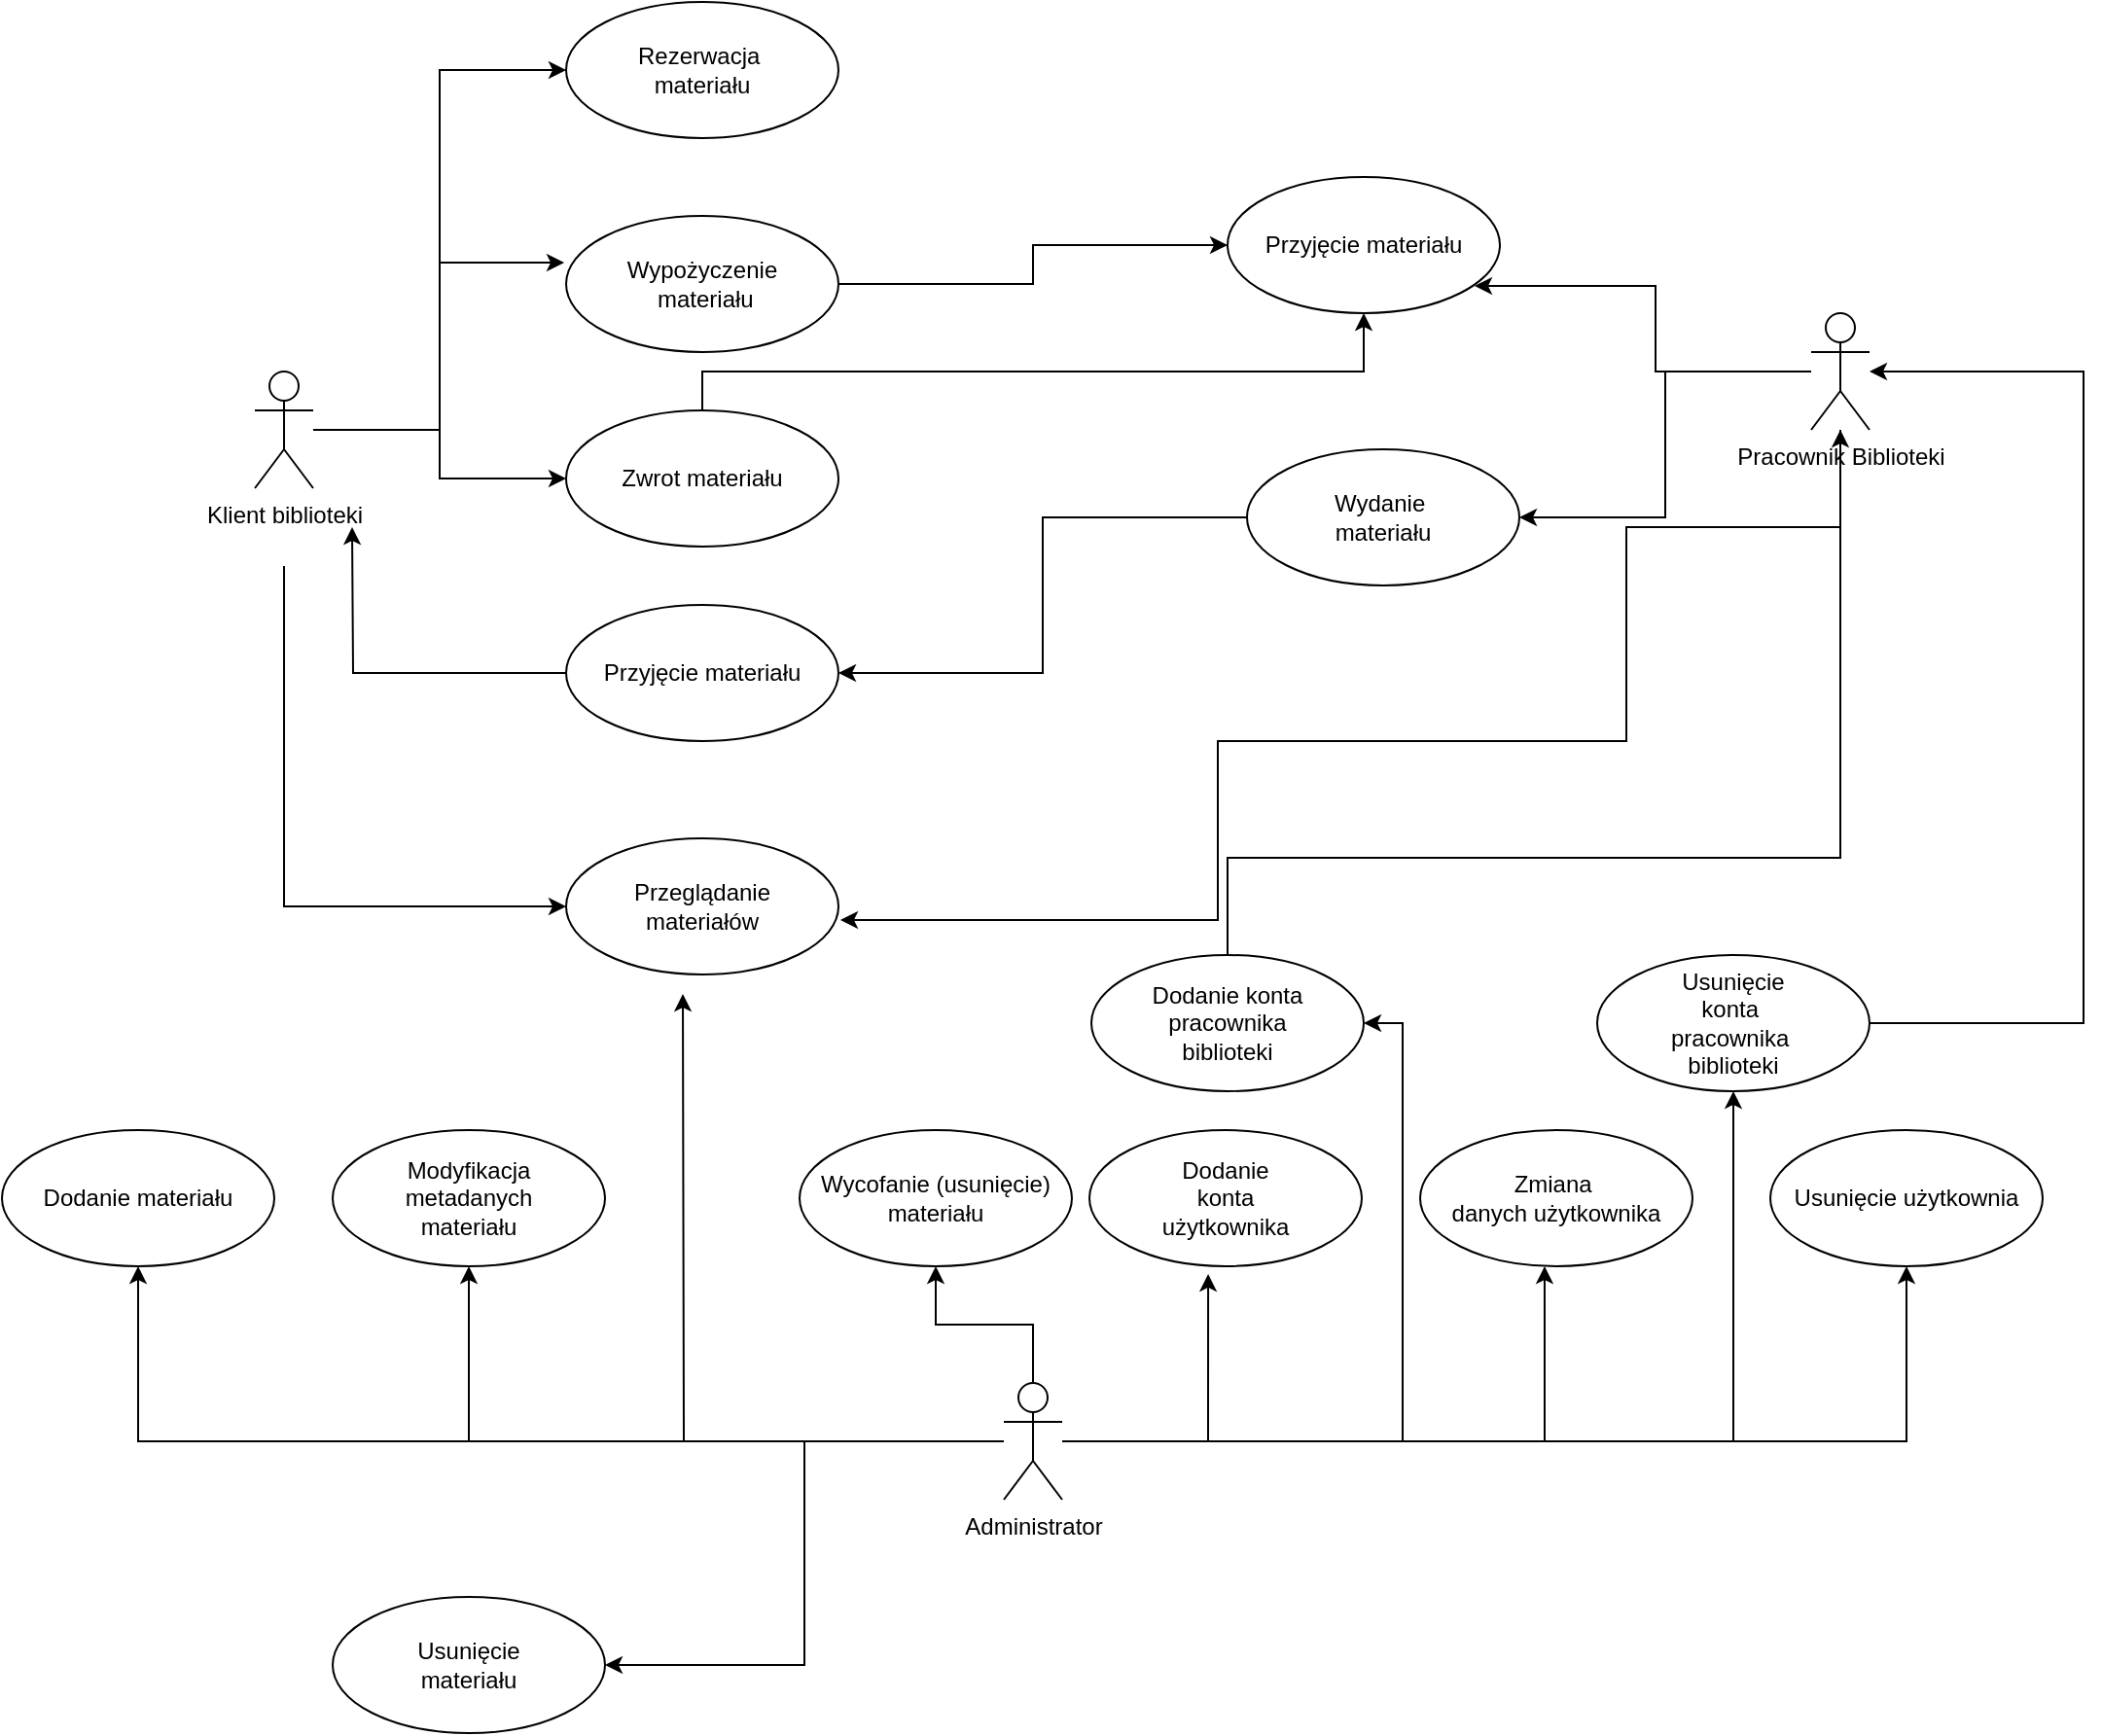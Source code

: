 <mxfile version="16.0.0" type="github">
  <diagram name="Page-1" id="e7e014a7-5840-1c2e-5031-d8a46d1fe8dd">
    <mxGraphModel dx="946" dy="570" grid="1" gridSize="10" guides="1" tooltips="1" connect="1" arrows="1" fold="1" page="1" pageScale="1" pageWidth="1169" pageHeight="826" background="none" math="0" shadow="0">
      <root>
        <mxCell id="0" />
        <mxCell id="1" parent="0" />
        <mxCell id="8aos3k-wgXRzJJYhK1MH-10" style="edgeStyle=orthogonalEdgeStyle;rounded=0;orthogonalLoop=1;jettySize=auto;html=1;entryX=-0.007;entryY=0.343;entryDx=0;entryDy=0;entryPerimeter=0;" edge="1" parent="1" source="0x0wc2zP2PB0x8VYFkZm-41" target="0x0wc2zP2PB0x8VYFkZm-42">
          <mxGeometry relative="1" as="geometry" />
        </mxCell>
        <mxCell id="8aos3k-wgXRzJJYhK1MH-11" style="edgeStyle=orthogonalEdgeStyle;rounded=0;orthogonalLoop=1;jettySize=auto;html=1;entryX=0;entryY=0.5;entryDx=0;entryDy=0;" edge="1" parent="1" source="0x0wc2zP2PB0x8VYFkZm-41" target="8aos3k-wgXRzJJYhK1MH-2">
          <mxGeometry relative="1" as="geometry" />
        </mxCell>
        <mxCell id="8aos3k-wgXRzJJYhK1MH-12" style="edgeStyle=orthogonalEdgeStyle;rounded=0;orthogonalLoop=1;jettySize=auto;html=1;" edge="1" parent="1" target="8aos3k-wgXRzJJYhK1MH-6">
          <mxGeometry relative="1" as="geometry">
            <mxPoint x="215" y="370" as="sourcePoint" />
            <Array as="points">
              <mxPoint x="215" y="545" />
            </Array>
          </mxGeometry>
        </mxCell>
        <mxCell id="8aos3k-wgXRzJJYhK1MH-31" style="edgeStyle=orthogonalEdgeStyle;rounded=0;orthogonalLoop=1;jettySize=auto;html=1;entryX=0;entryY=0.5;entryDx=0;entryDy=0;" edge="1" parent="1" source="0x0wc2zP2PB0x8VYFkZm-41" target="8aos3k-wgXRzJJYhK1MH-30">
          <mxGeometry relative="1" as="geometry" />
        </mxCell>
        <mxCell id="0x0wc2zP2PB0x8VYFkZm-41" value="Klient biblioteki&lt;br&gt;" style="shape=umlActor;verticalLabelPosition=bottom;verticalAlign=top;html=1;" parent="1" vertex="1">
          <mxGeometry x="200" y="270" width="30" height="60" as="geometry" />
        </mxCell>
        <mxCell id="8aos3k-wgXRzJJYhK1MH-14" style="edgeStyle=orthogonalEdgeStyle;rounded=0;orthogonalLoop=1;jettySize=auto;html=1;" edge="1" parent="1" source="0x0wc2zP2PB0x8VYFkZm-42" target="8aos3k-wgXRzJJYhK1MH-5">
          <mxGeometry relative="1" as="geometry" />
        </mxCell>
        <mxCell id="0x0wc2zP2PB0x8VYFkZm-42" value="Wypożyczenie&lt;br&gt;&amp;nbsp;materiału" style="ellipse;whiteSpace=wrap;html=1;" parent="1" vertex="1">
          <mxGeometry x="360" y="190" width="140" height="70" as="geometry" />
        </mxCell>
        <mxCell id="8aos3k-wgXRzJJYhK1MH-15" style="edgeStyle=orthogonalEdgeStyle;rounded=0;orthogonalLoop=1;jettySize=auto;html=1;" edge="1" parent="1" source="8aos3k-wgXRzJJYhK1MH-2" target="8aos3k-wgXRzJJYhK1MH-5">
          <mxGeometry relative="1" as="geometry">
            <Array as="points">
              <mxPoint x="430" y="270" />
              <mxPoint x="770" y="270" />
            </Array>
          </mxGeometry>
        </mxCell>
        <mxCell id="8aos3k-wgXRzJJYhK1MH-2" value="Zwrot materiału" style="ellipse;whiteSpace=wrap;html=1;" vertex="1" parent="1">
          <mxGeometry x="360" y="290" width="140" height="70" as="geometry" />
        </mxCell>
        <mxCell id="8aos3k-wgXRzJJYhK1MH-9" style="edgeStyle=orthogonalEdgeStyle;rounded=0;orthogonalLoop=1;jettySize=auto;html=1;entryX=0.907;entryY=0.8;entryDx=0;entryDy=0;entryPerimeter=0;" edge="1" parent="1" source="8aos3k-wgXRzJJYhK1MH-4" target="8aos3k-wgXRzJJYhK1MH-5">
          <mxGeometry relative="1" as="geometry" />
        </mxCell>
        <mxCell id="8aos3k-wgXRzJJYhK1MH-13" style="edgeStyle=orthogonalEdgeStyle;rounded=0;orthogonalLoop=1;jettySize=auto;html=1;entryX=1.007;entryY=0.6;entryDx=0;entryDy=0;entryPerimeter=0;" edge="1" parent="1" source="8aos3k-wgXRzJJYhK1MH-4" target="8aos3k-wgXRzJJYhK1MH-6">
          <mxGeometry relative="1" as="geometry">
            <Array as="points">
              <mxPoint x="1015" y="350" />
              <mxPoint x="905" y="350" />
              <mxPoint x="905" y="460" />
              <mxPoint x="695" y="460" />
              <mxPoint x="695" y="552" />
            </Array>
          </mxGeometry>
        </mxCell>
        <mxCell id="8aos3k-wgXRzJJYhK1MH-33" style="edgeStyle=orthogonalEdgeStyle;rounded=0;orthogonalLoop=1;jettySize=auto;html=1;entryX=1;entryY=0.5;entryDx=0;entryDy=0;" edge="1" parent="1" source="8aos3k-wgXRzJJYhK1MH-4" target="8aos3k-wgXRzJJYhK1MH-32">
          <mxGeometry relative="1" as="geometry" />
        </mxCell>
        <mxCell id="8aos3k-wgXRzJJYhK1MH-4" value="Pracownik Biblioteki" style="shape=umlActor;verticalLabelPosition=bottom;verticalAlign=top;html=1;" vertex="1" parent="1">
          <mxGeometry x="1000" y="240" width="30" height="60" as="geometry" />
        </mxCell>
        <mxCell id="8aos3k-wgXRzJJYhK1MH-5" value="Przyjęcie materiału" style="ellipse;whiteSpace=wrap;html=1;" vertex="1" parent="1">
          <mxGeometry x="700" y="170" width="140" height="70" as="geometry" />
        </mxCell>
        <mxCell id="8aos3k-wgXRzJJYhK1MH-6" value="Przeglądanie&lt;br&gt;materiałów" style="ellipse;whiteSpace=wrap;html=1;" vertex="1" parent="1">
          <mxGeometry x="360" y="510" width="140" height="70" as="geometry" />
        </mxCell>
        <mxCell id="8aos3k-wgXRzJJYhK1MH-21" style="edgeStyle=orthogonalEdgeStyle;rounded=0;orthogonalLoop=1;jettySize=auto;html=1;entryX=0.436;entryY=1.057;entryDx=0;entryDy=0;entryPerimeter=0;" edge="1" parent="1" source="8aos3k-wgXRzJJYhK1MH-16" target="8aos3k-wgXRzJJYhK1MH-18">
          <mxGeometry relative="1" as="geometry" />
        </mxCell>
        <mxCell id="8aos3k-wgXRzJJYhK1MH-22" style="edgeStyle=orthogonalEdgeStyle;rounded=0;orthogonalLoop=1;jettySize=auto;html=1;entryX=0.457;entryY=1;entryDx=0;entryDy=0;entryPerimeter=0;" edge="1" parent="1" source="8aos3k-wgXRzJJYhK1MH-16" target="8aos3k-wgXRzJJYhK1MH-19">
          <mxGeometry relative="1" as="geometry" />
        </mxCell>
        <mxCell id="8aos3k-wgXRzJJYhK1MH-23" style="edgeStyle=orthogonalEdgeStyle;rounded=0;orthogonalLoop=1;jettySize=auto;html=1;" edge="1" parent="1" source="8aos3k-wgXRzJJYhK1MH-16" target="8aos3k-wgXRzJJYhK1MH-20">
          <mxGeometry relative="1" as="geometry" />
        </mxCell>
        <mxCell id="8aos3k-wgXRzJJYhK1MH-26" style="edgeStyle=orthogonalEdgeStyle;rounded=0;orthogonalLoop=1;jettySize=auto;html=1;entryX=0.5;entryY=1;entryDx=0;entryDy=0;" edge="1" parent="1" source="8aos3k-wgXRzJJYhK1MH-16" target="8aos3k-wgXRzJJYhK1MH-25">
          <mxGeometry relative="1" as="geometry" />
        </mxCell>
        <mxCell id="8aos3k-wgXRzJJYhK1MH-27" style="edgeStyle=orthogonalEdgeStyle;rounded=0;orthogonalLoop=1;jettySize=auto;html=1;entryX=0.5;entryY=1;entryDx=0;entryDy=0;" edge="1" parent="1" source="8aos3k-wgXRzJJYhK1MH-16" target="8aos3k-wgXRzJJYhK1MH-24">
          <mxGeometry relative="1" as="geometry" />
        </mxCell>
        <mxCell id="8aos3k-wgXRzJJYhK1MH-28" style="edgeStyle=orthogonalEdgeStyle;rounded=0;orthogonalLoop=1;jettySize=auto;html=1;entryX=0.5;entryY=1;entryDx=0;entryDy=0;" edge="1" parent="1" source="8aos3k-wgXRzJJYhK1MH-16" target="8aos3k-wgXRzJJYhK1MH-17">
          <mxGeometry relative="1" as="geometry" />
        </mxCell>
        <mxCell id="8aos3k-wgXRzJJYhK1MH-29" style="edgeStyle=orthogonalEdgeStyle;rounded=0;orthogonalLoop=1;jettySize=auto;html=1;" edge="1" parent="1" source="8aos3k-wgXRzJJYhK1MH-16">
          <mxGeometry relative="1" as="geometry">
            <mxPoint x="420" y="590" as="targetPoint" />
          </mxGeometry>
        </mxCell>
        <mxCell id="8aos3k-wgXRzJJYhK1MH-43" style="edgeStyle=orthogonalEdgeStyle;rounded=0;orthogonalLoop=1;jettySize=auto;html=1;entryX=1;entryY=0.5;entryDx=0;entryDy=0;" edge="1" parent="1" source="8aos3k-wgXRzJJYhK1MH-16" target="8aos3k-wgXRzJJYhK1MH-42">
          <mxGeometry relative="1" as="geometry" />
        </mxCell>
        <mxCell id="8aos3k-wgXRzJJYhK1MH-45" style="edgeStyle=orthogonalEdgeStyle;rounded=0;orthogonalLoop=1;jettySize=auto;html=1;" edge="1" parent="1" source="8aos3k-wgXRzJJYhK1MH-16" target="8aos3k-wgXRzJJYhK1MH-44">
          <mxGeometry relative="1" as="geometry" />
        </mxCell>
        <mxCell id="8aos3k-wgXRzJJYhK1MH-47" style="edgeStyle=orthogonalEdgeStyle;rounded=0;orthogonalLoop=1;jettySize=auto;html=1;entryX=1;entryY=0.5;entryDx=0;entryDy=0;" edge="1" parent="1" source="8aos3k-wgXRzJJYhK1MH-16" target="8aos3k-wgXRzJJYhK1MH-46">
          <mxGeometry relative="1" as="geometry" />
        </mxCell>
        <mxCell id="8aos3k-wgXRzJJYhK1MH-16" value="Administrator&lt;br&gt;" style="shape=umlActor;verticalLabelPosition=bottom;verticalAlign=top;html=1;" vertex="1" parent="1">
          <mxGeometry x="585" y="790" width="30" height="60" as="geometry" />
        </mxCell>
        <mxCell id="8aos3k-wgXRzJJYhK1MH-17" value="Dodanie materiału" style="ellipse;whiteSpace=wrap;html=1;" vertex="1" parent="1">
          <mxGeometry x="70" y="660" width="140" height="70" as="geometry" />
        </mxCell>
        <mxCell id="8aos3k-wgXRzJJYhK1MH-18" value="Dodanie&lt;br&gt;konta&lt;br&gt;użytkownika" style="ellipse;whiteSpace=wrap;html=1;" vertex="1" parent="1">
          <mxGeometry x="629" y="660" width="140" height="70" as="geometry" />
        </mxCell>
        <mxCell id="8aos3k-wgXRzJJYhK1MH-19" value="Zmiana&amp;nbsp;&lt;br&gt;danych użytkownika" style="ellipse;whiteSpace=wrap;html=1;" vertex="1" parent="1">
          <mxGeometry x="799" y="660" width="140" height="70" as="geometry" />
        </mxCell>
        <mxCell id="8aos3k-wgXRzJJYhK1MH-20" value="Usunięcie użytkownia" style="ellipse;whiteSpace=wrap;html=1;" vertex="1" parent="1">
          <mxGeometry x="979" y="660" width="140" height="70" as="geometry" />
        </mxCell>
        <mxCell id="8aos3k-wgXRzJJYhK1MH-24" value="Modyfikacja &lt;br&gt;metadanych&lt;br&gt;materiału" style="ellipse;whiteSpace=wrap;html=1;" vertex="1" parent="1">
          <mxGeometry x="240" y="660" width="140" height="70" as="geometry" />
        </mxCell>
        <mxCell id="8aos3k-wgXRzJJYhK1MH-25" value="Wycofanie (usunięcie)&lt;br&gt;materiału" style="ellipse;whiteSpace=wrap;html=1;" vertex="1" parent="1">
          <mxGeometry x="480" y="660" width="140" height="70" as="geometry" />
        </mxCell>
        <mxCell id="8aos3k-wgXRzJJYhK1MH-30" value="Rezerwacja&amp;nbsp;&lt;br&gt;materiału" style="ellipse;whiteSpace=wrap;html=1;" vertex="1" parent="1">
          <mxGeometry x="360" y="80" width="140" height="70" as="geometry" />
        </mxCell>
        <mxCell id="8aos3k-wgXRzJJYhK1MH-38" style="edgeStyle=orthogonalEdgeStyle;rounded=0;orthogonalLoop=1;jettySize=auto;html=1;entryX=1;entryY=0.5;entryDx=0;entryDy=0;" edge="1" parent="1" source="8aos3k-wgXRzJJYhK1MH-32" target="8aos3k-wgXRzJJYhK1MH-37">
          <mxGeometry relative="1" as="geometry" />
        </mxCell>
        <mxCell id="8aos3k-wgXRzJJYhK1MH-32" value="Wydanie&amp;nbsp;&lt;br&gt;materiału" style="ellipse;whiteSpace=wrap;html=1;" vertex="1" parent="1">
          <mxGeometry x="710" y="310" width="140" height="70" as="geometry" />
        </mxCell>
        <mxCell id="8aos3k-wgXRzJJYhK1MH-39" style="edgeStyle=orthogonalEdgeStyle;rounded=0;orthogonalLoop=1;jettySize=auto;html=1;" edge="1" parent="1" source="8aos3k-wgXRzJJYhK1MH-37">
          <mxGeometry relative="1" as="geometry">
            <mxPoint x="250" y="350" as="targetPoint" />
          </mxGeometry>
        </mxCell>
        <mxCell id="8aos3k-wgXRzJJYhK1MH-37" value="Przyjęcie materiału" style="ellipse;whiteSpace=wrap;html=1;" vertex="1" parent="1">
          <mxGeometry x="360" y="390" width="140" height="70" as="geometry" />
        </mxCell>
        <mxCell id="8aos3k-wgXRzJJYhK1MH-49" style="edgeStyle=orthogonalEdgeStyle;rounded=0;orthogonalLoop=1;jettySize=auto;html=1;" edge="1" parent="1" source="8aos3k-wgXRzJJYhK1MH-42" target="8aos3k-wgXRzJJYhK1MH-4">
          <mxGeometry relative="1" as="geometry">
            <Array as="points">
              <mxPoint x="700" y="520" />
              <mxPoint x="1015" y="520" />
            </Array>
          </mxGeometry>
        </mxCell>
        <mxCell id="8aos3k-wgXRzJJYhK1MH-42" value="Dodanie konta pracownika&lt;br&gt;biblioteki" style="ellipse;whiteSpace=wrap;html=1;" vertex="1" parent="1">
          <mxGeometry x="630" y="570" width="140" height="70" as="geometry" />
        </mxCell>
        <mxCell id="8aos3k-wgXRzJJYhK1MH-50" style="edgeStyle=orthogonalEdgeStyle;rounded=0;orthogonalLoop=1;jettySize=auto;html=1;" edge="1" parent="1" source="8aos3k-wgXRzJJYhK1MH-44" target="8aos3k-wgXRzJJYhK1MH-4">
          <mxGeometry relative="1" as="geometry">
            <Array as="points">
              <mxPoint x="1140" y="605" />
              <mxPoint x="1140" y="270" />
            </Array>
          </mxGeometry>
        </mxCell>
        <mxCell id="8aos3k-wgXRzJJYhK1MH-44" value="Usunięcie&lt;br&gt;konta&amp;nbsp;&lt;br&gt;pracownika&amp;nbsp;&lt;br&gt;biblioteki" style="ellipse;whiteSpace=wrap;html=1;" vertex="1" parent="1">
          <mxGeometry x="890" y="570" width="140" height="70" as="geometry" />
        </mxCell>
        <mxCell id="8aos3k-wgXRzJJYhK1MH-46" value="Usunięcie&lt;br&gt;materiału" style="ellipse;whiteSpace=wrap;html=1;" vertex="1" parent="1">
          <mxGeometry x="240" y="900" width="140" height="70" as="geometry" />
        </mxCell>
      </root>
    </mxGraphModel>
  </diagram>
</mxfile>
